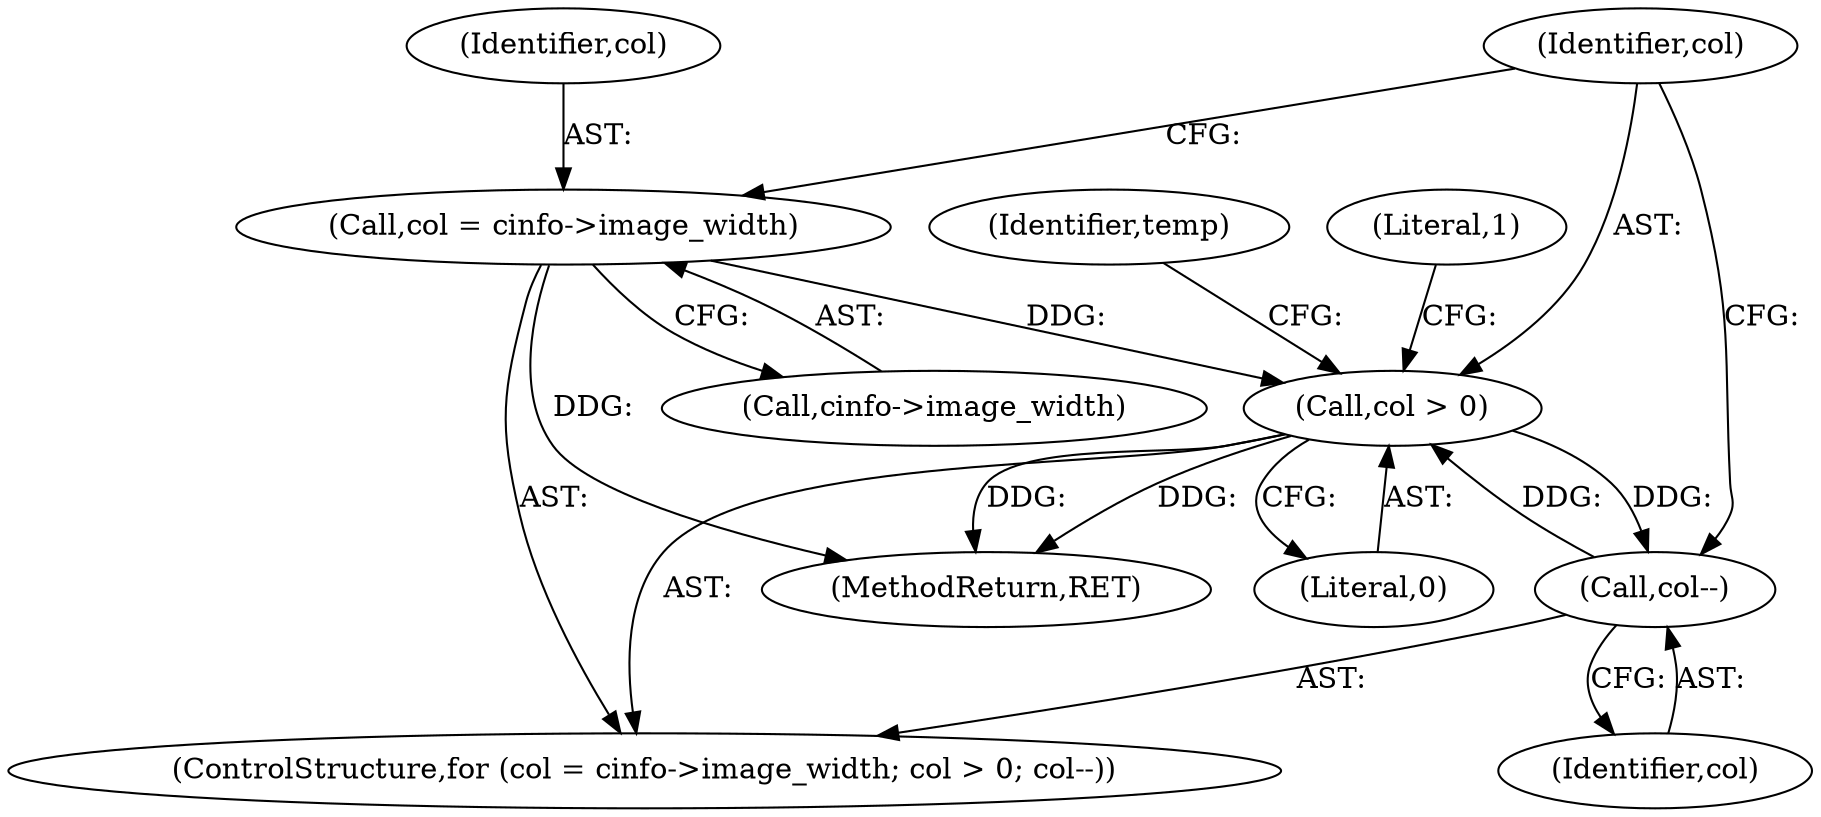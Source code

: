 digraph "0_libjpeg-turbo_9c78a04df4e44ef6487eee99c4258397f4fdca55_1@API" {
"1000158" [label="(Call,col = cinfo->image_width)"];
"1000163" [label="(Call,col > 0)"];
"1000166" [label="(Call,col--)"];
"1000166" [label="(Call,col--)"];
"1000200" [label="(MethodReturn,RET)"];
"1000164" [label="(Identifier,col)"];
"1000157" [label="(ControlStructure,for (col = cinfo->image_width; col > 0; col--))"];
"1000165" [label="(Literal,0)"];
"1000163" [label="(Call,col > 0)"];
"1000171" [label="(Identifier,temp)"];
"1000167" [label="(Identifier,col)"];
"1000199" [label="(Literal,1)"];
"1000159" [label="(Identifier,col)"];
"1000158" [label="(Call,col = cinfo->image_width)"];
"1000160" [label="(Call,cinfo->image_width)"];
"1000158" -> "1000157"  [label="AST: "];
"1000158" -> "1000160"  [label="CFG: "];
"1000159" -> "1000158"  [label="AST: "];
"1000160" -> "1000158"  [label="AST: "];
"1000164" -> "1000158"  [label="CFG: "];
"1000158" -> "1000200"  [label="DDG: "];
"1000158" -> "1000163"  [label="DDG: "];
"1000163" -> "1000157"  [label="AST: "];
"1000163" -> "1000165"  [label="CFG: "];
"1000164" -> "1000163"  [label="AST: "];
"1000165" -> "1000163"  [label="AST: "];
"1000171" -> "1000163"  [label="CFG: "];
"1000199" -> "1000163"  [label="CFG: "];
"1000163" -> "1000200"  [label="DDG: "];
"1000163" -> "1000200"  [label="DDG: "];
"1000166" -> "1000163"  [label="DDG: "];
"1000163" -> "1000166"  [label="DDG: "];
"1000166" -> "1000157"  [label="AST: "];
"1000166" -> "1000167"  [label="CFG: "];
"1000167" -> "1000166"  [label="AST: "];
"1000164" -> "1000166"  [label="CFG: "];
}
